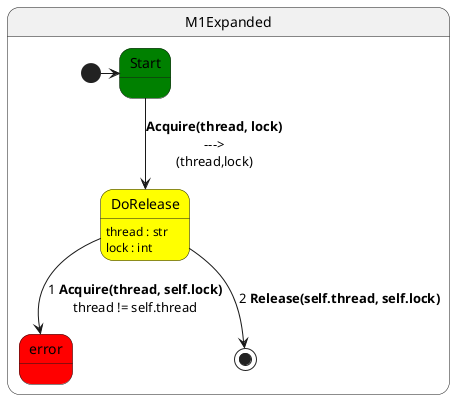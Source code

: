 @startuml
state M1Expanded{
  [*] -> Start
  state Start #green
  state DoRelease #yellow : thread : str\nlock : int
  Start --> DoRelease : **Acquire(thread, lock)**\n--->\n(thread,lock)
  state error #red
  DoRelease --> error : 1 **Acquire(thread, self.lock)**\nthread != self.thread
  DoRelease --> [*] : 2 **Release(self.thread, self.lock)**
}
@enduml